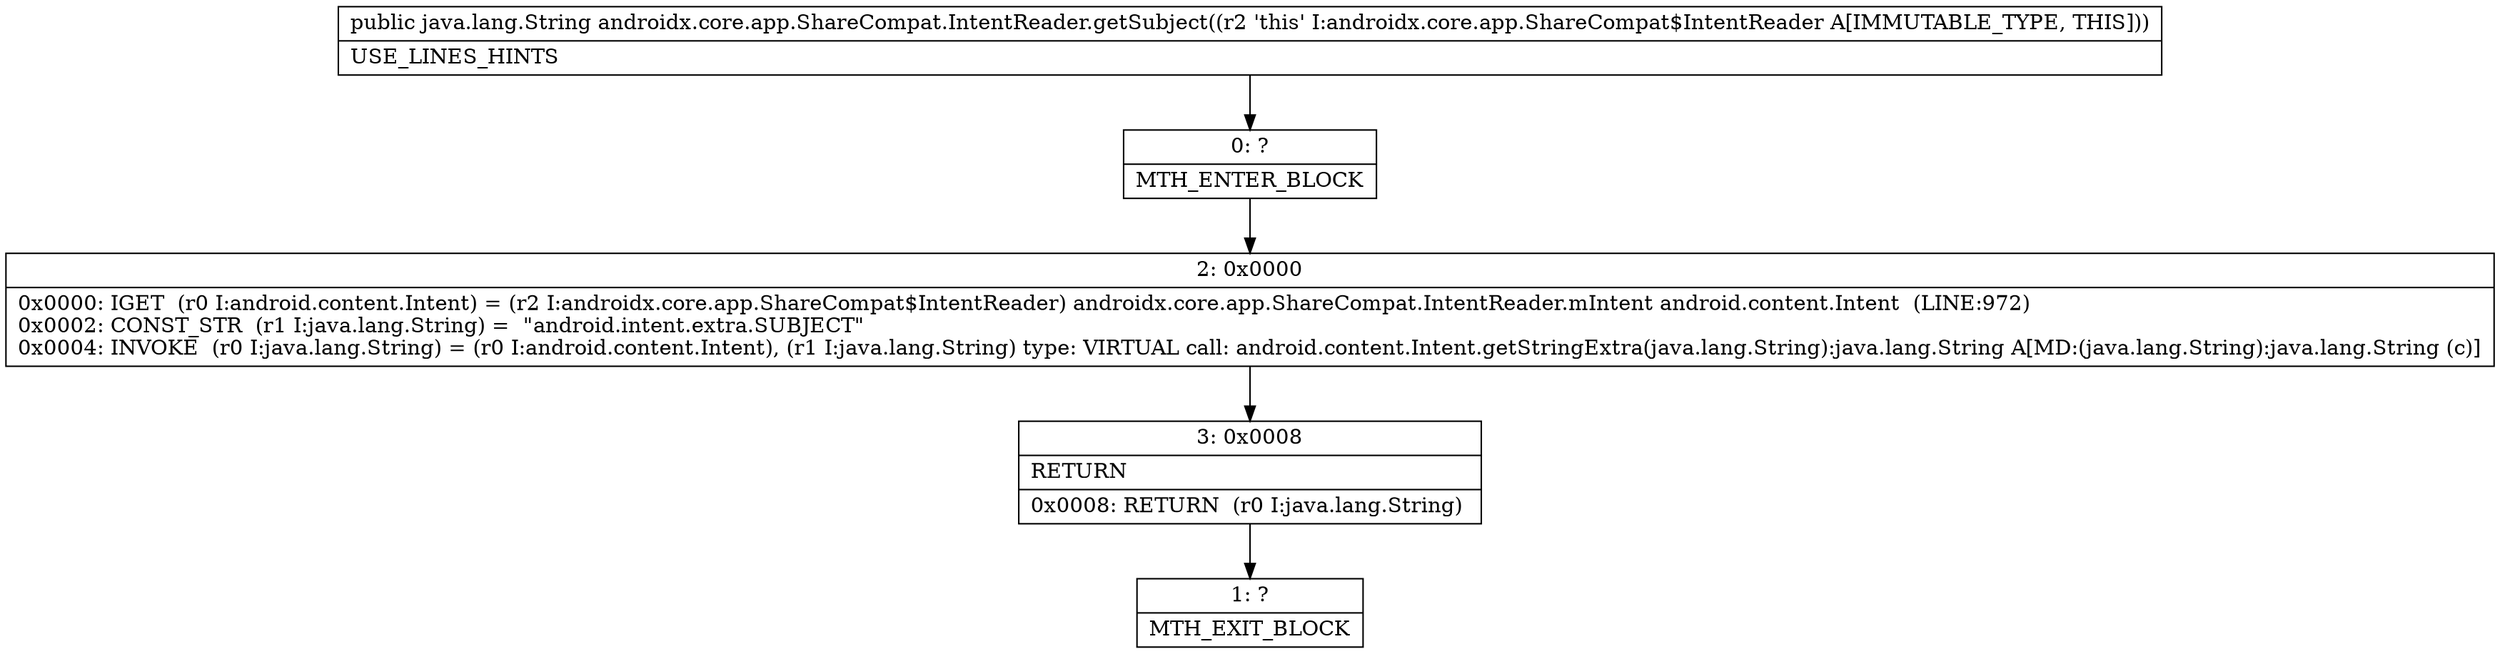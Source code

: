 digraph "CFG forandroidx.core.app.ShareCompat.IntentReader.getSubject()Ljava\/lang\/String;" {
Node_0 [shape=record,label="{0\:\ ?|MTH_ENTER_BLOCK\l}"];
Node_2 [shape=record,label="{2\:\ 0x0000|0x0000: IGET  (r0 I:android.content.Intent) = (r2 I:androidx.core.app.ShareCompat$IntentReader) androidx.core.app.ShareCompat.IntentReader.mIntent android.content.Intent  (LINE:972)\l0x0002: CONST_STR  (r1 I:java.lang.String) =  \"android.intent.extra.SUBJECT\" \l0x0004: INVOKE  (r0 I:java.lang.String) = (r0 I:android.content.Intent), (r1 I:java.lang.String) type: VIRTUAL call: android.content.Intent.getStringExtra(java.lang.String):java.lang.String A[MD:(java.lang.String):java.lang.String (c)]\l}"];
Node_3 [shape=record,label="{3\:\ 0x0008|RETURN\l|0x0008: RETURN  (r0 I:java.lang.String) \l}"];
Node_1 [shape=record,label="{1\:\ ?|MTH_EXIT_BLOCK\l}"];
MethodNode[shape=record,label="{public java.lang.String androidx.core.app.ShareCompat.IntentReader.getSubject((r2 'this' I:androidx.core.app.ShareCompat$IntentReader A[IMMUTABLE_TYPE, THIS]))  | USE_LINES_HINTS\l}"];
MethodNode -> Node_0;Node_0 -> Node_2;
Node_2 -> Node_3;
Node_3 -> Node_1;
}

